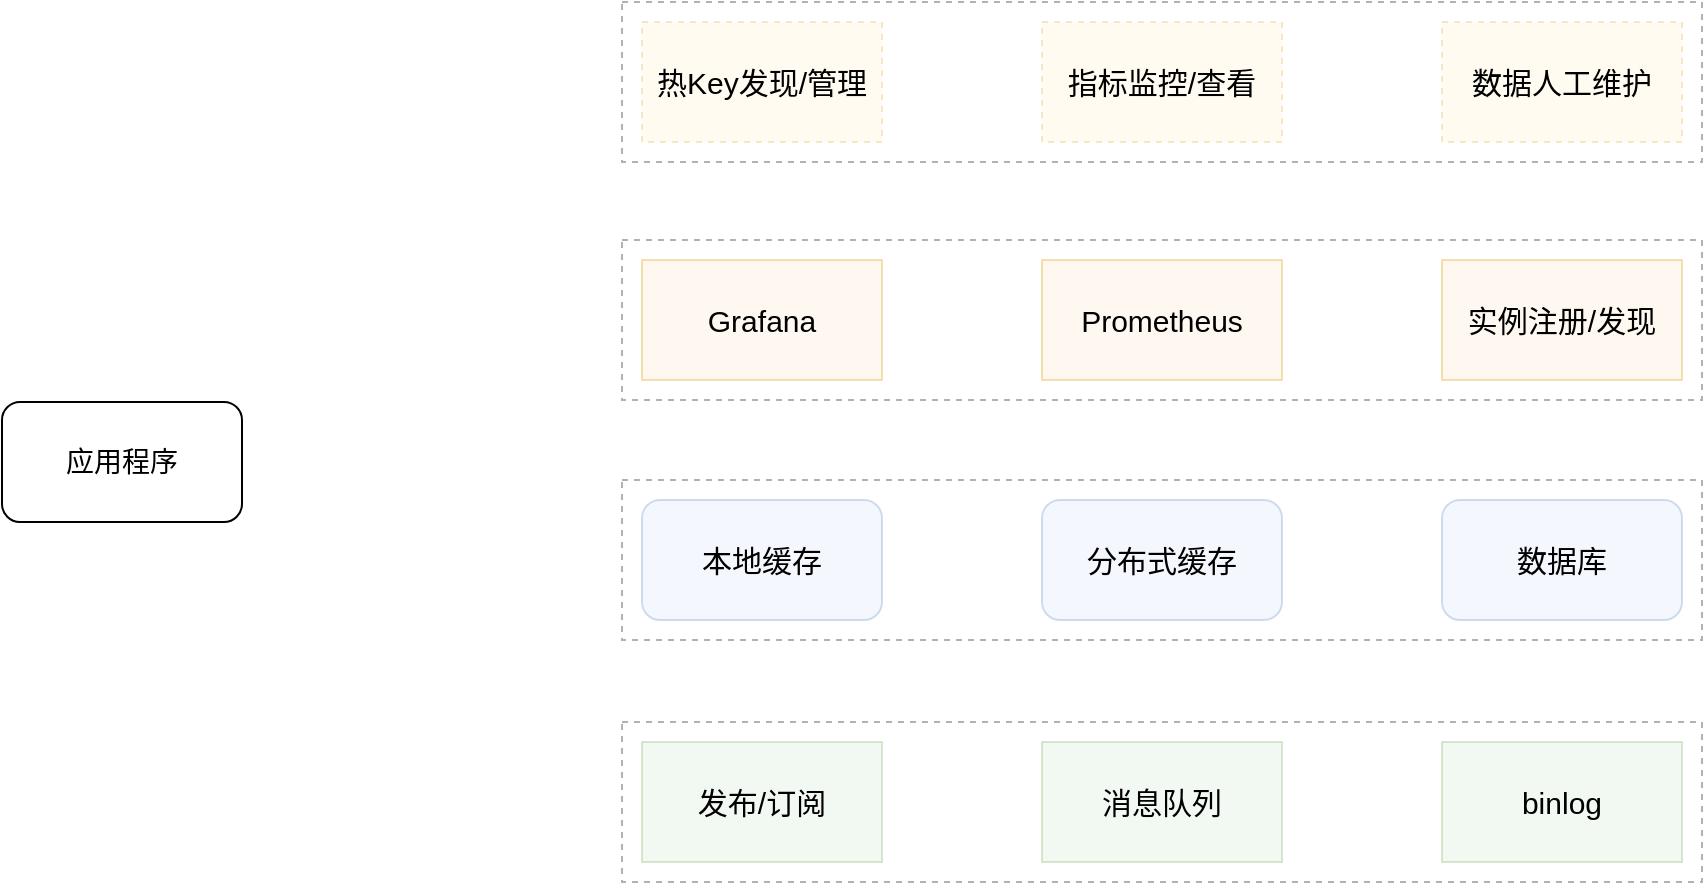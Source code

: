 <mxfile version="24.7.8">
  <diagram name="第 1 页" id="IxM7ENkWdrm_fHpL8Hzq">
    <mxGraphModel dx="1877" dy="620" grid="1" gridSize="10" guides="1" tooltips="1" connect="1" arrows="1" fold="1" page="1" pageScale="1" pageWidth="827" pageHeight="1169" math="0" shadow="0">
      <root>
        <mxCell id="0" />
        <mxCell id="1" parent="0" />
        <mxCell id="1vQVlJdNgarl2FIqYM4--17" value="" style="rounded=0;whiteSpace=wrap;html=1;fontSize=15;opacity=30;dashed=1;" vertex="1" parent="1">
          <mxGeometry x="190" width="540" height="80" as="geometry" />
        </mxCell>
        <mxCell id="1vQVlJdNgarl2FIqYM4--16" value="" style="rounded=0;whiteSpace=wrap;html=1;fontSize=15;opacity=30;dashed=1;" vertex="1" parent="1">
          <mxGeometry x="190" y="119" width="540" height="80" as="geometry" />
        </mxCell>
        <mxCell id="1vQVlJdNgarl2FIqYM4--4" value="" style="rounded=0;whiteSpace=wrap;html=1;fontSize=15;opacity=30;dashed=1;" vertex="1" parent="1">
          <mxGeometry x="190" y="360" width="540" height="80" as="geometry" />
        </mxCell>
        <mxCell id="1vQVlJdNgarl2FIqYM4--15" value="" style="rounded=0;whiteSpace=wrap;html=1;fontSize=15;opacity=30;dashed=1;" vertex="1" parent="1">
          <mxGeometry x="190" y="239" width="540" height="80" as="geometry" />
        </mxCell>
        <mxCell id="1vQVlJdNgarl2FIqYM4--1" value="本地缓存" style="rounded=1;whiteSpace=wrap;html=1;fontSize=15;fillColor=#dae8fc;strokeColor=#6c8ebf;opacity=30;" vertex="1" parent="1">
          <mxGeometry x="200" y="249" width="120" height="60" as="geometry" />
        </mxCell>
        <mxCell id="1vQVlJdNgarl2FIqYM4--2" value="分布式缓存" style="rounded=1;whiteSpace=wrap;html=1;fontSize=15;fillColor=#dae8fc;strokeColor=#6c8ebf;opacity=30;" vertex="1" parent="1">
          <mxGeometry x="400" y="249" width="120" height="60" as="geometry" />
        </mxCell>
        <mxCell id="1vQVlJdNgarl2FIqYM4--3" value="数据库" style="rounded=1;whiteSpace=wrap;html=1;fontSize=15;fillColor=#dae8fc;strokeColor=#6c8ebf;opacity=30;" vertex="1" parent="1">
          <mxGeometry x="600" y="249" width="120" height="60" as="geometry" />
        </mxCell>
        <mxCell id="1vQVlJdNgarl2FIqYM4--5" value="应用程序" style="rounded=1;whiteSpace=wrap;html=1;fontSize=14;" vertex="1" parent="1">
          <mxGeometry x="-120" y="200" width="120" height="60" as="geometry" />
        </mxCell>
        <mxCell id="1vQVlJdNgarl2FIqYM4--6" value="发布/订阅" style="rounded=0;whiteSpace=wrap;html=1;fontSize=15;fillColor=#d5e8d4;strokeColor=#82b366;opacity=30;" vertex="1" parent="1">
          <mxGeometry x="200" y="370" width="120" height="60" as="geometry" />
        </mxCell>
        <mxCell id="1vQVlJdNgarl2FIqYM4--7" value="消息队列" style="rounded=0;whiteSpace=wrap;html=1;fontSize=15;fillColor=#d5e8d4;strokeColor=#82b366;opacity=30;" vertex="1" parent="1">
          <mxGeometry x="400" y="370" width="120" height="60" as="geometry" />
        </mxCell>
        <mxCell id="1vQVlJdNgarl2FIqYM4--8" value="binlog" style="rounded=0;whiteSpace=wrap;html=1;fontSize=15;fillColor=#d5e8d4;strokeColor=#82b366;opacity=30;" vertex="1" parent="1">
          <mxGeometry x="600" y="370" width="120" height="60" as="geometry" />
        </mxCell>
        <mxCell id="1vQVlJdNgarl2FIqYM4--9" value="Grafana" style="rounded=0;whiteSpace=wrap;html=1;fillColor=#ffe6cc;strokeColor=#d79b00;fontSize=15;opacity=30;" vertex="1" parent="1">
          <mxGeometry x="200" y="129" width="120" height="60" as="geometry" />
        </mxCell>
        <mxCell id="1vQVlJdNgarl2FIqYM4--10" value="Prometheus" style="rounded=0;whiteSpace=wrap;html=1;fillColor=#ffe6cc;strokeColor=#d79b00;fontSize=15;opacity=30;" vertex="1" parent="1">
          <mxGeometry x="400" y="129" width="120" height="60" as="geometry" />
        </mxCell>
        <mxCell id="1vQVlJdNgarl2FIqYM4--11" value="实例注册/发现" style="rounded=0;whiteSpace=wrap;html=1;fillColor=#ffe6cc;strokeColor=#d79b00;fontSize=15;opacity=30;" vertex="1" parent="1">
          <mxGeometry x="600" y="129" width="120" height="60" as="geometry" />
        </mxCell>
        <mxCell id="1vQVlJdNgarl2FIqYM4--12" value="热Key发现/管理" style="rounded=0;whiteSpace=wrap;html=1;fillColor=#fff2cc;strokeColor=#d6b656;fontSize=15;dashed=1;opacity=30;" vertex="1" parent="1">
          <mxGeometry x="200" y="10" width="120" height="60" as="geometry" />
        </mxCell>
        <mxCell id="1vQVlJdNgarl2FIqYM4--13" value="指标监控/查看" style="rounded=0;whiteSpace=wrap;html=1;fillColor=#fff2cc;strokeColor=#d6b656;fontSize=15;dashed=1;opacity=30;" vertex="1" parent="1">
          <mxGeometry x="400" y="10" width="120" height="60" as="geometry" />
        </mxCell>
        <mxCell id="1vQVlJdNgarl2FIqYM4--14" value="数据人工维护" style="rounded=0;whiteSpace=wrap;html=1;fillColor=#fff2cc;strokeColor=#d6b656;fontSize=15;dashed=1;opacity=30;" vertex="1" parent="1">
          <mxGeometry x="600" y="10" width="120" height="60" as="geometry" />
        </mxCell>
      </root>
    </mxGraphModel>
  </diagram>
</mxfile>
